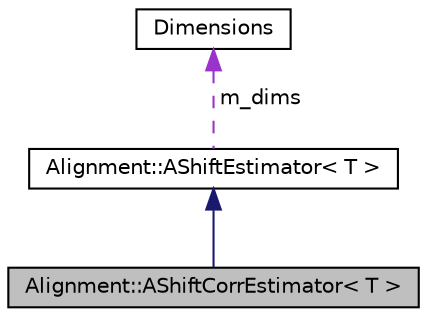 digraph "Alignment::AShiftCorrEstimator&lt; T &gt;"
{
  edge [fontname="Helvetica",fontsize="10",labelfontname="Helvetica",labelfontsize="10"];
  node [fontname="Helvetica",fontsize="10",shape=record];
  Node4 [label="Alignment::AShiftCorrEstimator\< T \>",height=0.2,width=0.4,color="black", fillcolor="grey75", style="filled", fontcolor="black"];
  Node5 -> Node4 [dir="back",color="midnightblue",fontsize="10",style="solid",fontname="Helvetica"];
  Node5 [label="Alignment::AShiftEstimator\< T \>",height=0.2,width=0.4,color="black", fillcolor="white", style="filled",URL="$classAlignment_1_1AShiftEstimator.html"];
  Node6 -> Node5 [dir="back",color="darkorchid3",fontsize="10",style="dashed",label=" m_dims" ,fontname="Helvetica"];
  Node6 [label="Dimensions",height=0.2,width=0.4,color="black", fillcolor="white", style="filled",URL="$classDimensions.html"];
}
